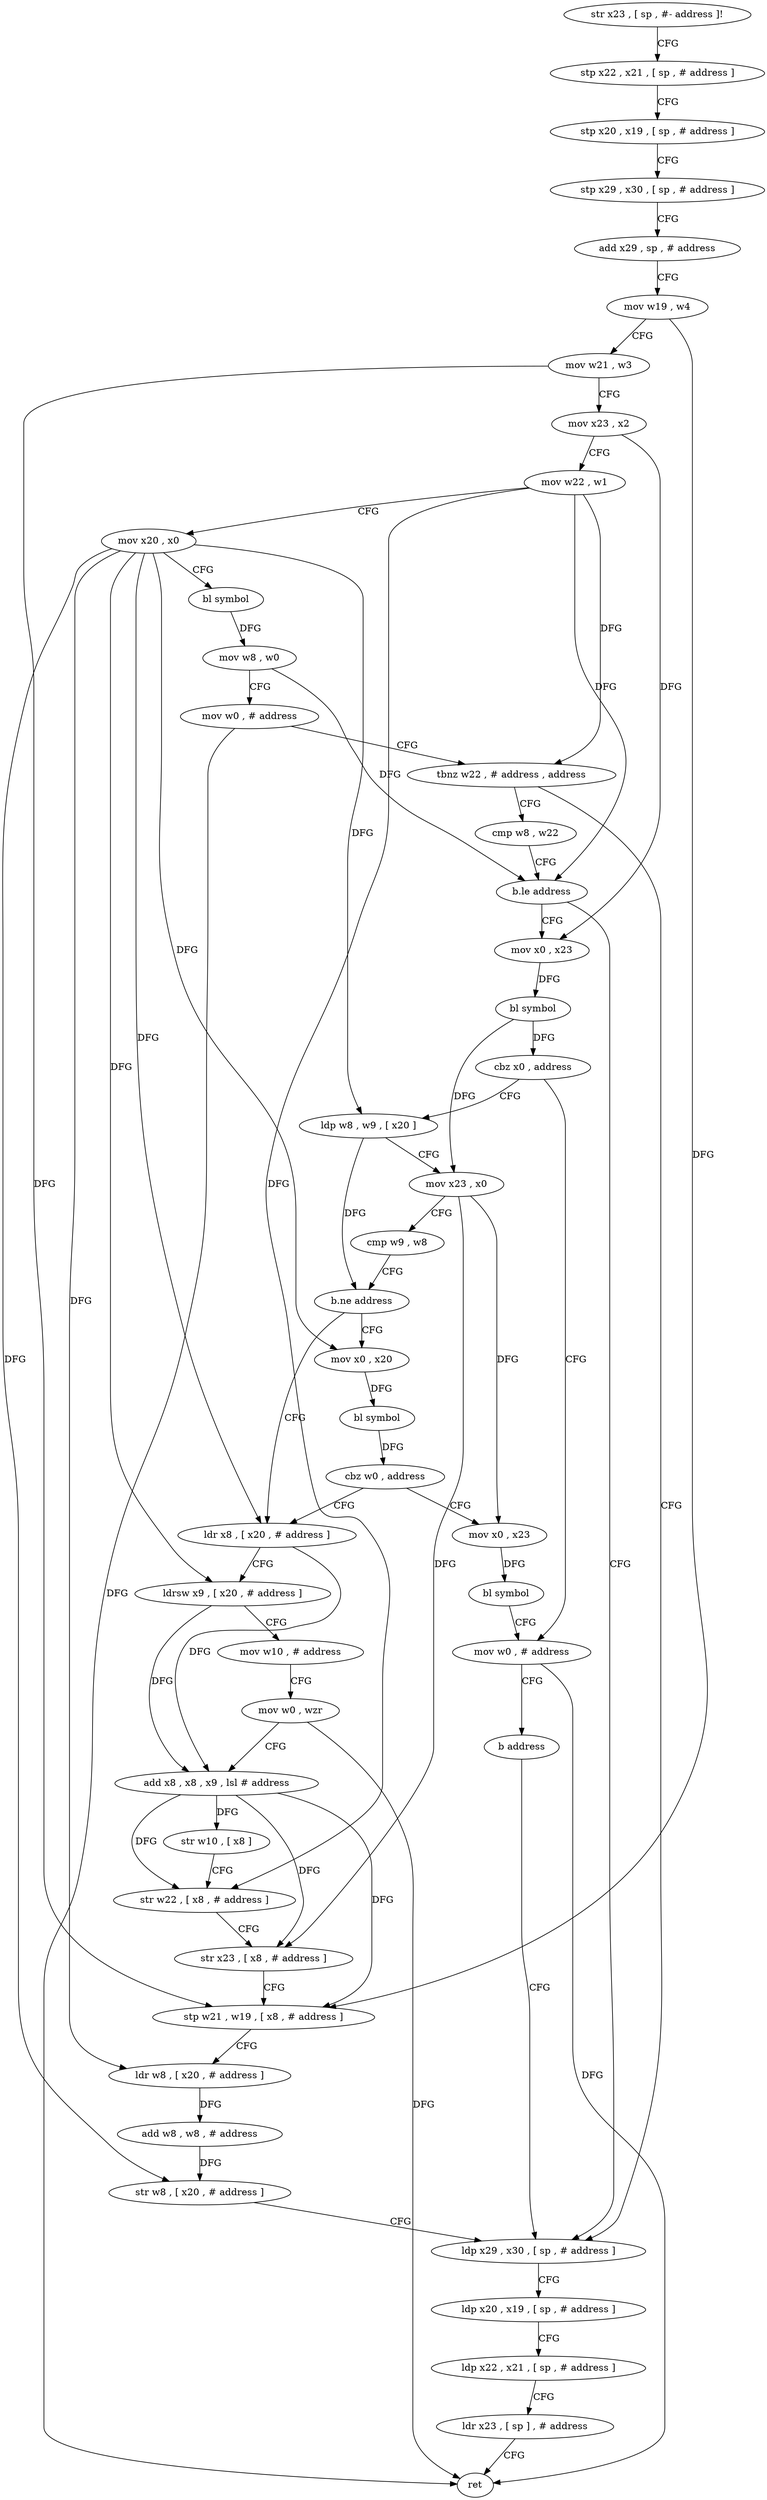 digraph "func" {
"180672" [label = "str x23 , [ sp , #- address ]!" ]
"180676" [label = "stp x22 , x21 , [ sp , # address ]" ]
"180680" [label = "stp x20 , x19 , [ sp , # address ]" ]
"180684" [label = "stp x29 , x30 , [ sp , # address ]" ]
"180688" [label = "add x29 , sp , # address" ]
"180692" [label = "mov w19 , w4" ]
"180696" [label = "mov w21 , w3" ]
"180700" [label = "mov x23 , x2" ]
"180704" [label = "mov w22 , w1" ]
"180708" [label = "mov x20 , x0" ]
"180712" [label = "bl symbol" ]
"180716" [label = "mov w8 , w0" ]
"180720" [label = "mov w0 , # address" ]
"180724" [label = "tbnz w22 , # address , address" ]
"180840" [label = "ldp x29 , x30 , [ sp , # address ]" ]
"180728" [label = "cmp w8 , w22" ]
"180844" [label = "ldp x20 , x19 , [ sp , # address ]" ]
"180848" [label = "ldp x22 , x21 , [ sp , # address ]" ]
"180852" [label = "ldr x23 , [ sp ] , # address" ]
"180856" [label = "ret" ]
"180732" [label = "b.le address" ]
"180736" [label = "mov x0 , x23" ]
"180740" [label = "bl symbol" ]
"180744" [label = "cbz x0 , address" ]
"180784" [label = "mov w0 , # address" ]
"180748" [label = "ldp w8 , w9 , [ x20 ]" ]
"180788" [label = "b address" ]
"180752" [label = "mov x23 , x0" ]
"180756" [label = "cmp w9 , w8" ]
"180760" [label = "b.ne address" ]
"180792" [label = "ldr x8 , [ x20 , # address ]" ]
"180764" [label = "mov x0 , x20" ]
"180796" [label = "ldrsw x9 , [ x20 , # address ]" ]
"180800" [label = "mov w10 , # address" ]
"180804" [label = "mov w0 , wzr" ]
"180808" [label = "add x8 , x8 , x9 , lsl # address" ]
"180812" [label = "str w10 , [ x8 ]" ]
"180816" [label = "str w22 , [ x8 , # address ]" ]
"180820" [label = "str x23 , [ x8 , # address ]" ]
"180824" [label = "stp w21 , w19 , [ x8 , # address ]" ]
"180828" [label = "ldr w8 , [ x20 , # address ]" ]
"180832" [label = "add w8 , w8 , # address" ]
"180836" [label = "str w8 , [ x20 , # address ]" ]
"180768" [label = "bl symbol" ]
"180772" [label = "cbz w0 , address" ]
"180776" [label = "mov x0 , x23" ]
"180780" [label = "bl symbol" ]
"180672" -> "180676" [ label = "CFG" ]
"180676" -> "180680" [ label = "CFG" ]
"180680" -> "180684" [ label = "CFG" ]
"180684" -> "180688" [ label = "CFG" ]
"180688" -> "180692" [ label = "CFG" ]
"180692" -> "180696" [ label = "CFG" ]
"180692" -> "180824" [ label = "DFG" ]
"180696" -> "180700" [ label = "CFG" ]
"180696" -> "180824" [ label = "DFG" ]
"180700" -> "180704" [ label = "CFG" ]
"180700" -> "180736" [ label = "DFG" ]
"180704" -> "180708" [ label = "CFG" ]
"180704" -> "180724" [ label = "DFG" ]
"180704" -> "180732" [ label = "DFG" ]
"180704" -> "180816" [ label = "DFG" ]
"180708" -> "180712" [ label = "CFG" ]
"180708" -> "180748" [ label = "DFG" ]
"180708" -> "180792" [ label = "DFG" ]
"180708" -> "180796" [ label = "DFG" ]
"180708" -> "180828" [ label = "DFG" ]
"180708" -> "180836" [ label = "DFG" ]
"180708" -> "180764" [ label = "DFG" ]
"180712" -> "180716" [ label = "DFG" ]
"180716" -> "180720" [ label = "CFG" ]
"180716" -> "180732" [ label = "DFG" ]
"180720" -> "180724" [ label = "CFG" ]
"180720" -> "180856" [ label = "DFG" ]
"180724" -> "180840" [ label = "CFG" ]
"180724" -> "180728" [ label = "CFG" ]
"180840" -> "180844" [ label = "CFG" ]
"180728" -> "180732" [ label = "CFG" ]
"180844" -> "180848" [ label = "CFG" ]
"180848" -> "180852" [ label = "CFG" ]
"180852" -> "180856" [ label = "CFG" ]
"180732" -> "180840" [ label = "CFG" ]
"180732" -> "180736" [ label = "CFG" ]
"180736" -> "180740" [ label = "DFG" ]
"180740" -> "180744" [ label = "DFG" ]
"180740" -> "180752" [ label = "DFG" ]
"180744" -> "180784" [ label = "CFG" ]
"180744" -> "180748" [ label = "CFG" ]
"180784" -> "180788" [ label = "CFG" ]
"180784" -> "180856" [ label = "DFG" ]
"180748" -> "180752" [ label = "CFG" ]
"180748" -> "180760" [ label = "DFG" ]
"180788" -> "180840" [ label = "CFG" ]
"180752" -> "180756" [ label = "CFG" ]
"180752" -> "180820" [ label = "DFG" ]
"180752" -> "180776" [ label = "DFG" ]
"180756" -> "180760" [ label = "CFG" ]
"180760" -> "180792" [ label = "CFG" ]
"180760" -> "180764" [ label = "CFG" ]
"180792" -> "180796" [ label = "CFG" ]
"180792" -> "180808" [ label = "DFG" ]
"180764" -> "180768" [ label = "DFG" ]
"180796" -> "180800" [ label = "CFG" ]
"180796" -> "180808" [ label = "DFG" ]
"180800" -> "180804" [ label = "CFG" ]
"180804" -> "180808" [ label = "CFG" ]
"180804" -> "180856" [ label = "DFG" ]
"180808" -> "180812" [ label = "DFG" ]
"180808" -> "180816" [ label = "DFG" ]
"180808" -> "180820" [ label = "DFG" ]
"180808" -> "180824" [ label = "DFG" ]
"180812" -> "180816" [ label = "CFG" ]
"180816" -> "180820" [ label = "CFG" ]
"180820" -> "180824" [ label = "CFG" ]
"180824" -> "180828" [ label = "CFG" ]
"180828" -> "180832" [ label = "DFG" ]
"180832" -> "180836" [ label = "DFG" ]
"180836" -> "180840" [ label = "CFG" ]
"180768" -> "180772" [ label = "DFG" ]
"180772" -> "180792" [ label = "CFG" ]
"180772" -> "180776" [ label = "CFG" ]
"180776" -> "180780" [ label = "DFG" ]
"180780" -> "180784" [ label = "CFG" ]
}
